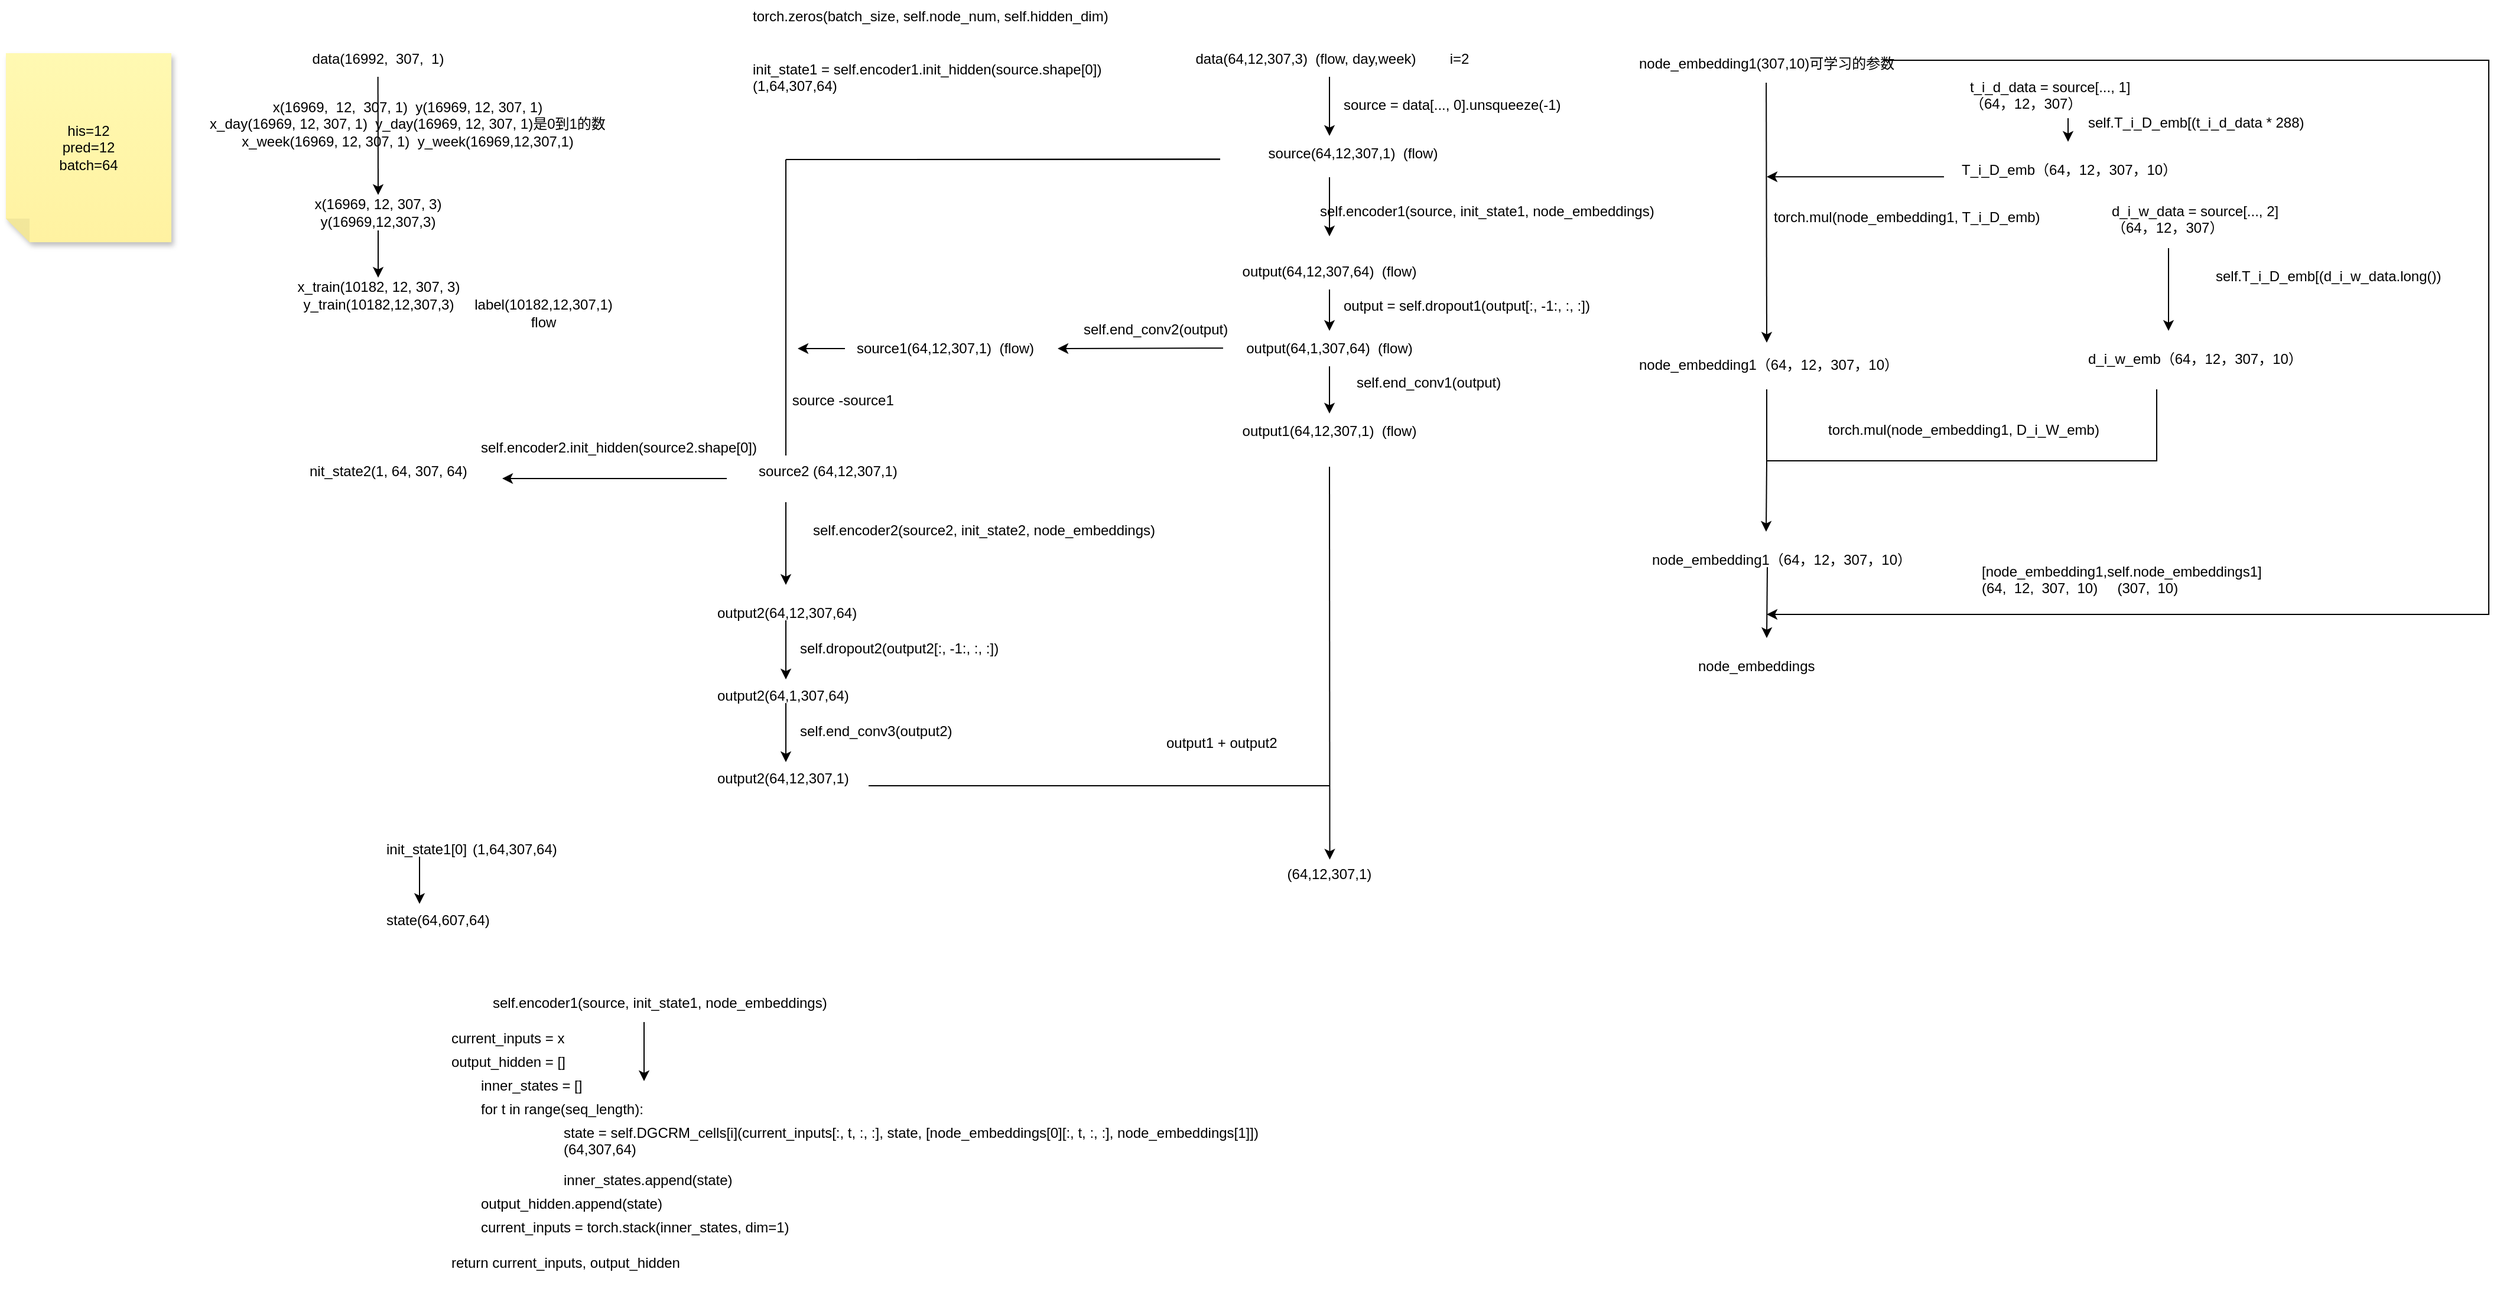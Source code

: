 <mxfile version="24.7.12">
  <diagram name="第 1 页" id="yApHzeJYYiuHWeru3HxS">
    <mxGraphModel dx="1692" dy="2128" grid="1" gridSize="10" guides="1" tooltips="1" connect="1" arrows="1" fold="1" page="1" pageScale="1" pageWidth="827" pageHeight="1169" math="0" shadow="0">
      <root>
        <mxCell id="0" />
        <mxCell id="1" parent="0" />
        <mxCell id="WDNzToIDsKdzvG2eh07D-1" value="data(16992,&amp;nbsp; 307,&amp;nbsp; 1)" style="text;strokeColor=none;align=center;fillColor=none;html=1;verticalAlign=middle;whiteSpace=wrap;rounded=0;" parent="1" vertex="1">
          <mxGeometry x="270" y="10" width="130" height="30" as="geometry" />
        </mxCell>
        <mxCell id="WDNzToIDsKdzvG2eh07D-2" value="his=12&lt;div&gt;pred=12&lt;/div&gt;&lt;div&gt;batch=64&lt;/div&gt;" style="shape=note;whiteSpace=wrap;html=1;backgroundOutline=1;fontColor=#000000;darkOpacity=0.05;fillColor=#FFF9B2;strokeColor=none;fillStyle=solid;direction=west;gradientDirection=north;gradientColor=#FFF2A1;shadow=1;size=20;pointerEvents=1;" parent="1" vertex="1">
          <mxGeometry x="20" y="20" width="140" height="160" as="geometry" />
        </mxCell>
        <mxCell id="WDNzToIDsKdzvG2eh07D-3" value="" style="endArrow=classic;html=1;rounded=0;" parent="1" edge="1">
          <mxGeometry width="50" height="50" relative="1" as="geometry">
            <mxPoint x="334.8" y="40" as="sourcePoint" />
            <mxPoint x="335" y="140" as="targetPoint" />
          </mxGeometry>
        </mxCell>
        <mxCell id="WDNzToIDsKdzvG2eh07D-6" value="x(16969,&amp;nbsp; 12,&amp;nbsp; 307, 1)&amp;nbsp; y(16969, 12, 307, 1)&lt;div&gt;x_day(16969, 12, 307, 1)&amp;nbsp; y_day(16969, 12, 307, 1)是0到1的数&lt;/div&gt;&lt;div&gt;x_week(16969, 12, 307, 1)&amp;nbsp; y_week(16969,12,307,1)&lt;/div&gt;" style="text;strokeColor=none;align=center;fillColor=none;html=1;verticalAlign=middle;whiteSpace=wrap;rounded=0;" parent="1" vertex="1">
          <mxGeometry x="190" y="80" width="340" as="geometry" />
        </mxCell>
        <mxCell id="WDNzToIDsKdzvG2eh07D-11" style="edgeStyle=orthogonalEdgeStyle;rounded=0;orthogonalLoop=1;jettySize=auto;html=1;" parent="1" source="WDNzToIDsKdzvG2eh07D-9" target="WDNzToIDsKdzvG2eh07D-10" edge="1">
          <mxGeometry relative="1" as="geometry" />
        </mxCell>
        <mxCell id="WDNzToIDsKdzvG2eh07D-9" value="x(16969, 12, 307, 3)&lt;div&gt;y(16969,12,307,3)&lt;/div&gt;" style="text;strokeColor=none;align=center;fillColor=none;html=1;verticalAlign=middle;whiteSpace=wrap;rounded=0;" parent="1" vertex="1">
          <mxGeometry x="275" y="140" width="120" height="30" as="geometry" />
        </mxCell>
        <mxCell id="WDNzToIDsKdzvG2eh07D-10" value="x_train(10182, 12, 307, 3)&lt;div&gt;y_train(10182,12,307,3)&lt;/div&gt;" style="text;strokeColor=none;align=center;fillColor=none;html=1;verticalAlign=middle;whiteSpace=wrap;rounded=0;" parent="1" vertex="1">
          <mxGeometry x="257.5" y="210" width="155" height="30" as="geometry" />
        </mxCell>
        <mxCell id="WDNzToIDsKdzvG2eh07D-12" value="data(64,12,307,3)&amp;nbsp; (flow, day,week)" style="text;strokeColor=none;align=center;fillColor=none;html=1;verticalAlign=middle;whiteSpace=wrap;rounded=0;" parent="1" vertex="1">
          <mxGeometry x="1010" y="10" width="220" height="30" as="geometry" />
        </mxCell>
        <mxCell id="WDNzToIDsKdzvG2eh07D-13" value="i=2" style="text;strokeColor=none;align=center;fillColor=none;html=1;verticalAlign=middle;whiteSpace=wrap;rounded=0;" parent="1" vertex="1">
          <mxGeometry x="1220" y="10" width="60" height="30" as="geometry" />
        </mxCell>
        <mxCell id="WDNzToIDsKdzvG2eh07D-14" value="" style="endArrow=classic;html=1;rounded=0;" parent="1" edge="1">
          <mxGeometry width="50" height="50" relative="1" as="geometry">
            <mxPoint x="1140" y="40" as="sourcePoint" />
            <mxPoint x="1140" y="90" as="targetPoint" />
          </mxGeometry>
        </mxCell>
        <mxCell id="WDNzToIDsKdzvG2eh07D-15" value="node_embedding1(307,10)可学习的参数" style="text;whiteSpace=wrap;html=1;" parent="1" vertex="1">
          <mxGeometry x="1400" y="15" width="220" height="40" as="geometry" />
        </mxCell>
        <mxCell id="WDNzToIDsKdzvG2eh07D-23" style="edgeStyle=orthogonalEdgeStyle;rounded=0;orthogonalLoop=1;jettySize=auto;html=1;" parent="1" source="WDNzToIDsKdzvG2eh07D-17" edge="1">
          <mxGeometry relative="1" as="geometry">
            <mxPoint x="1765" y="95" as="targetPoint" />
            <Array as="points">
              <mxPoint x="1765" y="95" />
            </Array>
          </mxGeometry>
        </mxCell>
        <mxCell id="WDNzToIDsKdzvG2eh07D-17" value="t_i_d_data   = source[..., 1]&lt;div&gt;（64，12，307）&lt;/div&gt;" style="text;whiteSpace=wrap;html=1;" parent="1" vertex="1">
          <mxGeometry x="1680" y="35" width="170" height="40" as="geometry" />
        </mxCell>
        <mxCell id="WDNzToIDsKdzvG2eh07D-24" value="self.T_i_D_emb[(t_i_d_data * 288)" style="text;whiteSpace=wrap;html=1;" parent="1" vertex="1">
          <mxGeometry x="1780" y="65" width="220" height="40" as="geometry" />
        </mxCell>
        <mxCell id="WDNzToIDsKdzvG2eh07D-25" value="T_i_D_emb（64，12，307，10）" style="text;whiteSpace=wrap;html=1;" parent="1" vertex="1">
          <mxGeometry x="1672.5" y="105" width="185" height="40" as="geometry" />
        </mxCell>
        <mxCell id="WDNzToIDsKdzvG2eh07D-26" value="" style="endArrow=classic;html=1;rounded=0;" parent="1" edge="1">
          <mxGeometry width="50" height="50" relative="1" as="geometry">
            <mxPoint x="1509.58" y="45" as="sourcePoint" />
            <mxPoint x="1510" y="265" as="targetPoint" />
          </mxGeometry>
        </mxCell>
        <mxCell id="WDNzToIDsKdzvG2eh07D-27" value="" style="endArrow=classic;html=1;rounded=0;" parent="1" edge="1">
          <mxGeometry width="50" height="50" relative="1" as="geometry">
            <mxPoint x="1660" y="124.58" as="sourcePoint" />
            <mxPoint x="1510" y="124.58" as="targetPoint" />
          </mxGeometry>
        </mxCell>
        <UserObject label="torch.mul(node_embedding1, T_i_D_emb)" id="WDNzToIDsKdzvG2eh07D-28">
          <mxCell style="text;whiteSpace=wrap;html=1;" parent="1" vertex="1">
            <mxGeometry x="1514" y="145" width="230" height="30" as="geometry" />
          </mxCell>
        </UserObject>
        <mxCell id="WDNzToIDsKdzvG2eh07D-29" value="node_embedding1（64，12，307，10）" style="text;whiteSpace=wrap;html=1;" parent="1" vertex="1">
          <mxGeometry x="1400" y="270" width="240" height="40" as="geometry" />
        </mxCell>
        <mxCell id="WDNzToIDsKdzvG2eh07D-30" value="d_i_w_data   = source[..., 2]&lt;div&gt;（64，12，307）&lt;/div&gt;" style="text;whiteSpace=wrap;html=1;" parent="1" vertex="1">
          <mxGeometry x="1800" y="140" width="170" height="40" as="geometry" />
        </mxCell>
        <mxCell id="WDNzToIDsKdzvG2eh07D-33" value="self.T_i_D_emb[(d_i_w_data.long())" style="text;whiteSpace=wrap;html=1;" parent="1" vertex="1">
          <mxGeometry x="1887.5" y="195" width="220" height="40" as="geometry" />
        </mxCell>
        <mxCell id="WDNzToIDsKdzvG2eh07D-34" value="d_i_w_emb（64，12，307，10）" style="text;whiteSpace=wrap;html=1;" parent="1" vertex="1">
          <mxGeometry x="1780" y="265" width="185" height="40" as="geometry" />
        </mxCell>
        <mxCell id="WDNzToIDsKdzvG2eh07D-35" value="" style="endArrow=classic;html=1;rounded=0;" parent="1" edge="1">
          <mxGeometry width="50" height="50" relative="1" as="geometry">
            <mxPoint x="1850" y="185" as="sourcePoint" />
            <mxPoint x="1850" y="255" as="targetPoint" />
          </mxGeometry>
        </mxCell>
        <mxCell id="WDNzToIDsKdzvG2eh07D-38" value="" style="shape=partialRectangle;whiteSpace=wrap;html=1;bottom=1;right=1;left=1;top=0;fillColor=none;routingCenterX=-0.5;" parent="1" vertex="1">
          <mxGeometry x="1510" y="305" width="330" height="60" as="geometry" />
        </mxCell>
        <UserObject label="torch.mul(node_embedding1, D_i_W_emb)" id="WDNzToIDsKdzvG2eh07D-40">
          <mxCell style="text;whiteSpace=wrap;html=1;" parent="1" vertex="1">
            <mxGeometry x="1560" y="325" width="260" height="40" as="geometry" />
          </mxCell>
        </UserObject>
        <mxCell id="WDNzToIDsKdzvG2eh07D-43" value="node_embedding1（64，12，307，10）" style="text;whiteSpace=wrap;html=1;" parent="1" vertex="1">
          <mxGeometry x="1411" y="435" width="240" height="40" as="geometry" />
        </mxCell>
        <mxCell id="WDNzToIDsKdzvG2eh07D-44" value="source(64,12,307,1)&amp;nbsp; (flow)" style="text;strokeColor=none;align=center;fillColor=none;html=1;verticalAlign=middle;whiteSpace=wrap;rounded=0;" parent="1" vertex="1">
          <mxGeometry x="1050" y="90" width="220" height="30" as="geometry" />
        </mxCell>
        <mxCell id="WDNzToIDsKdzvG2eh07D-45" value="" style="endArrow=classic;html=1;rounded=0;" parent="1" edge="1">
          <mxGeometry width="50" height="50" relative="1" as="geometry">
            <mxPoint x="1140" y="125" as="sourcePoint" />
            <mxPoint x="1140" y="175" as="targetPoint" />
          </mxGeometry>
        </mxCell>
        <UserObject label="init_state1 = self.encoder1.init_hidden(source.shape[0])&lt;div&gt;(1,64,307,64)&lt;/div&gt;" id="WDNzToIDsKdzvG2eh07D-47">
          <mxCell style="text;whiteSpace=wrap;html=1;" parent="1" vertex="1">
            <mxGeometry x="650" y="20" width="330" height="40" as="geometry" />
          </mxCell>
        </UserObject>
        <mxCell id="WDNzToIDsKdzvG2eh07D-48" value="self.encoder1(source, init_state1, node_embeddings)" style="text;whiteSpace=wrap;html=1;" parent="1" vertex="1">
          <mxGeometry x="1130" y="140" width="320" height="40" as="geometry" />
        </mxCell>
        <mxCell id="WDNzToIDsKdzvG2eh07D-53" style="edgeStyle=orthogonalEdgeStyle;rounded=0;orthogonalLoop=1;jettySize=auto;html=1;" parent="1" source="WDNzToIDsKdzvG2eh07D-49" target="WDNzToIDsKdzvG2eh07D-52" edge="1">
          <mxGeometry relative="1" as="geometry" />
        </mxCell>
        <mxCell id="WDNzToIDsKdzvG2eh07D-49" value="output(64,12,307,64)&amp;nbsp; (flow)" style="text;strokeColor=none;align=center;fillColor=none;html=1;verticalAlign=middle;whiteSpace=wrap;rounded=0;" parent="1" vertex="1">
          <mxGeometry x="1030" y="190" width="220" height="30" as="geometry" />
        </mxCell>
        <mxCell id="WDNzToIDsKdzvG2eh07D-56" style="edgeStyle=orthogonalEdgeStyle;rounded=0;orthogonalLoop=1;jettySize=auto;html=1;" parent="1" source="WDNzToIDsKdzvG2eh07D-52" target="WDNzToIDsKdzvG2eh07D-55" edge="1">
          <mxGeometry relative="1" as="geometry" />
        </mxCell>
        <mxCell id="WDNzToIDsKdzvG2eh07D-52" value="output(64,1,307,64)&amp;nbsp; (flow)" style="text;strokeColor=none;align=center;fillColor=none;html=1;verticalAlign=middle;whiteSpace=wrap;rounded=0;" parent="1" vertex="1">
          <mxGeometry x="1030" y="255" width="220" height="30" as="geometry" />
        </mxCell>
        <mxCell id="WDNzToIDsKdzvG2eh07D-54" value="output = self.dropout1(output[:, -1:, :, :])" style="text;whiteSpace=wrap;html=1;" parent="1" vertex="1">
          <mxGeometry x="1150" y="220" width="240" height="40" as="geometry" />
        </mxCell>
        <mxCell id="WDNzToIDsKdzvG2eh07D-55" value="output1(64,12,307,1)&amp;nbsp; (flow)" style="text;strokeColor=none;align=center;fillColor=none;html=1;verticalAlign=middle;whiteSpace=wrap;rounded=0;" parent="1" vertex="1">
          <mxGeometry x="1030" y="325" width="220" height="30" as="geometry" />
        </mxCell>
        <mxCell id="WDNzToIDsKdzvG2eh07D-57" value="self.end_conv1(output)" style="text;whiteSpace=wrap;html=1;" parent="1" vertex="1">
          <mxGeometry x="1161" y="285" width="160" height="40" as="geometry" />
        </mxCell>
        <mxCell id="WDNzToIDsKdzvG2eh07D-58" value="" style="endArrow=classic;html=1;rounded=0;" parent="1" edge="1">
          <mxGeometry width="50" height="50" relative="1" as="geometry">
            <mxPoint x="1050" y="269.58" as="sourcePoint" />
            <mxPoint x="910" y="270" as="targetPoint" />
          </mxGeometry>
        </mxCell>
        <mxCell id="WDNzToIDsKdzvG2eh07D-59" value="self.end_conv2(output)" style="text;whiteSpace=wrap;html=1;" parent="1" vertex="1">
          <mxGeometry x="930" y="240" width="160" height="20" as="geometry" />
        </mxCell>
        <mxCell id="WDNzToIDsKdzvG2eh07D-60" value="source1(64,12,307,1)&amp;nbsp; (flow)" style="text;strokeColor=none;align=center;fillColor=none;html=1;verticalAlign=middle;whiteSpace=wrap;rounded=0;" parent="1" vertex="1">
          <mxGeometry x="705" y="255" width="220" height="30" as="geometry" />
        </mxCell>
        <mxCell id="WDNzToIDsKdzvG2eh07D-62" value="" style="endArrow=none;html=1;rounded=0;" parent="1" edge="1">
          <mxGeometry width="50" height="50" relative="1" as="geometry">
            <mxPoint x="680" y="110" as="sourcePoint" />
            <mxPoint x="1047.5" y="109.8" as="targetPoint" />
            <Array as="points">
              <mxPoint x="1047.5" y="109.8" />
            </Array>
          </mxGeometry>
        </mxCell>
        <mxCell id="WDNzToIDsKdzvG2eh07D-63" value="" style="endArrow=none;html=1;rounded=0;" parent="1" edge="1">
          <mxGeometry width="50" height="50" relative="1" as="geometry">
            <mxPoint x="680" y="110" as="sourcePoint" />
            <mxPoint x="1047.5" y="109.8" as="targetPoint" />
            <Array as="points">
              <mxPoint x="1047.5" y="109.8" />
            </Array>
          </mxGeometry>
        </mxCell>
        <mxCell id="WDNzToIDsKdzvG2eh07D-64" value="" style="endArrow=none;html=1;rounded=0;" parent="1" edge="1">
          <mxGeometry width="50" height="50" relative="1" as="geometry">
            <mxPoint x="680" y="360.457" as="sourcePoint" />
            <mxPoint x="680" y="110" as="targetPoint" />
          </mxGeometry>
        </mxCell>
        <mxCell id="WDNzToIDsKdzvG2eh07D-66" value="" style="endArrow=classic;html=1;rounded=0;" parent="1" edge="1">
          <mxGeometry width="50" height="50" relative="1" as="geometry">
            <mxPoint x="730" y="270" as="sourcePoint" />
            <mxPoint x="690" y="270" as="targetPoint" />
          </mxGeometry>
        </mxCell>
        <mxCell id="WDNzToIDsKdzvG2eh07D-67" value="&amp;nbsp;source -source1" style="text;whiteSpace=wrap;html=1;" parent="1" vertex="1">
          <mxGeometry x="680" y="300" width="180" height="40" as="geometry" />
        </mxCell>
        <mxCell id="WDNzToIDsKdzvG2eh07D-68" value="source2 (64,12,307,1)" style="text;whiteSpace=wrap;html=1;" parent="1" vertex="1">
          <mxGeometry x="655" y="360" width="145" height="20" as="geometry" />
        </mxCell>
        <mxCell id="WDNzToIDsKdzvG2eh07D-69" value="" style="endArrow=classic;html=1;rounded=0;" parent="1" edge="1">
          <mxGeometry width="50" height="50" relative="1" as="geometry">
            <mxPoint x="630" y="380" as="sourcePoint" />
            <mxPoint x="440" y="380" as="targetPoint" />
          </mxGeometry>
        </mxCell>
        <UserObject label="self.encoder2.init_hidden(source2.shape[0])" id="WDNzToIDsKdzvG2eh07D-70">
          <mxCell style="text;whiteSpace=wrap;html=1;" parent="1" vertex="1">
            <mxGeometry x="420" y="340" width="270" height="40" as="geometry" />
          </mxCell>
        </UserObject>
        <mxCell id="WDNzToIDsKdzvG2eh07D-71" value="nit_state2(1, 64, 307, 64)" style="text;whiteSpace=wrap;html=1;" parent="1" vertex="1">
          <mxGeometry x="275" y="360" width="150" height="30" as="geometry" />
        </mxCell>
        <mxCell id="WDNzToIDsKdzvG2eh07D-72" value="" style="endArrow=classic;html=1;rounded=0;" parent="1" edge="1">
          <mxGeometry width="50" height="50" relative="1" as="geometry">
            <mxPoint x="680" y="400" as="sourcePoint" />
            <mxPoint x="680" y="470" as="targetPoint" />
          </mxGeometry>
        </mxCell>
        <mxCell id="WDNzToIDsKdzvG2eh07D-74" value="self.encoder2(source2, init_state2, node_embeddings)" style="text;whiteSpace=wrap;html=1;" parent="1" vertex="1">
          <mxGeometry x="701" y="410" width="320" height="40" as="geometry" />
        </mxCell>
        <mxCell id="WDNzToIDsKdzvG2eh07D-78" style="edgeStyle=orthogonalEdgeStyle;rounded=0;orthogonalLoop=1;jettySize=auto;html=1;" parent="1" source="WDNzToIDsKdzvG2eh07D-76" target="WDNzToIDsKdzvG2eh07D-77" edge="1">
          <mxGeometry relative="1" as="geometry" />
        </mxCell>
        <mxCell id="WDNzToIDsKdzvG2eh07D-76" value="output2(64,12,307,64)" style="text;whiteSpace=wrap;html=1;" parent="1" vertex="1">
          <mxGeometry x="620" y="480" width="120" height="20" as="geometry" />
        </mxCell>
        <mxCell id="WDNzToIDsKdzvG2eh07D-81" style="edgeStyle=orthogonalEdgeStyle;rounded=0;orthogonalLoop=1;jettySize=auto;html=1;" parent="1" source="WDNzToIDsKdzvG2eh07D-77" target="WDNzToIDsKdzvG2eh07D-80" edge="1">
          <mxGeometry relative="1" as="geometry" />
        </mxCell>
        <mxCell id="WDNzToIDsKdzvG2eh07D-77" value="output2(64,1,307,64)" style="text;whiteSpace=wrap;html=1;" parent="1" vertex="1">
          <mxGeometry x="620" y="550" width="120" height="20" as="geometry" />
        </mxCell>
        <mxCell id="WDNzToIDsKdzvG2eh07D-79" value="self.dropout2(output2[:, -1:, :, :])" style="text;whiteSpace=wrap;html=1;" parent="1" vertex="1">
          <mxGeometry x="690" y="510" width="200" height="40" as="geometry" />
        </mxCell>
        <mxCell id="WDNzToIDsKdzvG2eh07D-80" value="output2(64,12,307,1)" style="text;whiteSpace=wrap;html=1;" parent="1" vertex="1">
          <mxGeometry x="620" y="620" width="120" height="20" as="geometry" />
        </mxCell>
        <mxCell id="WDNzToIDsKdzvG2eh07D-82" value="self.end_conv3(output2)" style="text;whiteSpace=wrap;html=1;" parent="1" vertex="1">
          <mxGeometry x="690" y="580" width="160" height="40" as="geometry" />
        </mxCell>
        <mxCell id="WDNzToIDsKdzvG2eh07D-83" value="" style="endArrow=classic;html=1;rounded=0;" parent="1" edge="1">
          <mxGeometry width="50" height="50" relative="1" as="geometry">
            <mxPoint x="1140" y="370" as="sourcePoint" />
            <mxPoint x="1140.25" y="702.5" as="targetPoint" />
          </mxGeometry>
        </mxCell>
        <mxCell id="WDNzToIDsKdzvG2eh07D-84" value="" style="endArrow=none;html=1;rounded=0;" parent="1" edge="1">
          <mxGeometry width="50" height="50" relative="1" as="geometry">
            <mxPoint x="750" y="640" as="sourcePoint" />
            <mxPoint x="1140" y="640" as="targetPoint" />
          </mxGeometry>
        </mxCell>
        <mxCell id="WDNzToIDsKdzvG2eh07D-86" value="output1 + output2" style="text;whiteSpace=wrap;html=1;" parent="1" vertex="1">
          <mxGeometry x="1000" y="590" width="130" height="40" as="geometry" />
        </mxCell>
        <mxCell id="WDNzToIDsKdzvG2eh07D-87" value="(64,12,307,1)" style="text;strokeColor=none;align=center;fillColor=none;html=1;verticalAlign=middle;whiteSpace=wrap;rounded=0;" parent="1" vertex="1">
          <mxGeometry x="1090" y="700" width="100" height="30" as="geometry" />
        </mxCell>
        <mxCell id="nMJao5T103a0Re7VRpDL-1" value="" style="endArrow=classic;html=1;rounded=0;" parent="1" edge="1">
          <mxGeometry width="50" height="50" relative="1" as="geometry">
            <mxPoint x="1510" y="365" as="sourcePoint" />
            <mxPoint x="1509.5" y="425" as="targetPoint" />
          </mxGeometry>
        </mxCell>
        <mxCell id="nMJao5T103a0Re7VRpDL-2" value="source = data[..., 0].unsqueeze(-1)" style="text;whiteSpace=wrap;html=1;" parent="1" vertex="1">
          <mxGeometry x="1150" y="50" width="230" height="40" as="geometry" />
        </mxCell>
        <mxCell id="nMJao5T103a0Re7VRpDL-3" value="[node_embedding1,self.node_embeddings1]&lt;div&gt;(64,&amp;nbsp; 12,&amp;nbsp; 307,&amp;nbsp; 10)&amp;nbsp; &amp;nbsp; &amp;nbsp;(307,&amp;nbsp; 10)&lt;/div&gt;" style="text;whiteSpace=wrap;html=1;" parent="1" vertex="1">
          <mxGeometry x="1690" y="445" width="250" height="50" as="geometry" />
        </mxCell>
        <mxCell id="nMJao5T103a0Re7VRpDL-4" value="" style="endArrow=classic;html=1;rounded=0;" parent="1" edge="1">
          <mxGeometry width="50" height="50" relative="1" as="geometry">
            <mxPoint x="1510.5" y="455" as="sourcePoint" />
            <mxPoint x="1510" y="515" as="targetPoint" />
          </mxGeometry>
        </mxCell>
        <mxCell id="nMJao5T103a0Re7VRpDL-5" value="" style="endArrow=classic;html=1;rounded=0;edgeStyle=orthogonalEdgeStyle;" parent="1" edge="1">
          <mxGeometry width="50" height="50" relative="1" as="geometry">
            <mxPoint x="1610" y="25" as="sourcePoint" />
            <mxPoint x="1510" y="495" as="targetPoint" />
            <Array as="points">
              <mxPoint x="1610" y="26" />
              <mxPoint x="2121" y="26" />
              <mxPoint x="2121" y="495" />
              <mxPoint x="1920" y="495" />
            </Array>
          </mxGeometry>
        </mxCell>
        <mxCell id="nMJao5T103a0Re7VRpDL-9" value="node_embeddings" style="text;whiteSpace=wrap;html=1;" parent="1" vertex="1">
          <mxGeometry x="1450" y="525" width="140" height="40" as="geometry" />
        </mxCell>
        <mxCell id="CCc3rt2gpf3KJTV6QmEU-1" value="label(10182,12,307,1)&lt;div&gt;flow&lt;/div&gt;" style="text;strokeColor=none;align=center;fillColor=none;html=1;verticalAlign=middle;whiteSpace=wrap;rounded=0;" vertex="1" parent="1">
          <mxGeometry x="395" y="225" width="160" height="30" as="geometry" />
        </mxCell>
        <mxCell id="CCc3rt2gpf3KJTV6QmEU-2" value="self.encoder1(source, init_state1, node_embeddings)" style="text;whiteSpace=wrap;html=1;" vertex="1" parent="1">
          <mxGeometry x="430" y="810" width="320" height="40" as="geometry" />
        </mxCell>
        <mxCell id="CCc3rt2gpf3KJTV6QmEU-3" value="" style="endArrow=classic;html=1;rounded=0;" edge="1" parent="1">
          <mxGeometry width="50" height="50" relative="1" as="geometry">
            <mxPoint x="560" y="840" as="sourcePoint" />
            <mxPoint x="560" y="890" as="targetPoint" />
          </mxGeometry>
        </mxCell>
        <mxCell id="CCc3rt2gpf3KJTV6QmEU-4" value="init_state1[0]" style="text;whiteSpace=wrap;html=1;" vertex="1" parent="1">
          <mxGeometry x="340" y="680" width="90" height="40" as="geometry" />
        </mxCell>
        <mxCell id="CCc3rt2gpf3KJTV6QmEU-5" value="" style="endArrow=classic;html=1;rounded=0;" edge="1" parent="1">
          <mxGeometry width="50" height="50" relative="1" as="geometry">
            <mxPoint x="370" y="700" as="sourcePoint" />
            <mxPoint x="370" y="740" as="targetPoint" />
          </mxGeometry>
        </mxCell>
        <mxCell id="CCc3rt2gpf3KJTV6QmEU-6" value="state(64,607,64)" style="text;whiteSpace=wrap;html=1;" vertex="1" parent="1">
          <mxGeometry x="340" y="740" width="110" height="40" as="geometry" />
        </mxCell>
        <mxCell id="CCc3rt2gpf3KJTV6QmEU-7" value="(1,64,307,64)" style="text;whiteSpace=wrap;html=1;" vertex="1" parent="1">
          <mxGeometry x="412.5" y="680" width="100" height="40" as="geometry" />
        </mxCell>
        <mxCell id="CCc3rt2gpf3KJTV6QmEU-8" value="for t in range(seq_length):" style="text;whiteSpace=wrap;html=1;" vertex="1" parent="1">
          <mxGeometry x="420" y="900" width="170" height="40" as="geometry" />
        </mxCell>
        <mxCell id="CCc3rt2gpf3KJTV6QmEU-9" value="state = self.DGCRM_cells[i](current_inputs[:, t, :, :], state, [node_embeddings[0][:, t, :, :], node_embeddings[1]])&lt;div&gt;(64,307,64)&lt;/div&gt;" style="text;whiteSpace=wrap;html=1;" vertex="1" parent="1">
          <mxGeometry x="490" y="920" width="630" height="60" as="geometry" />
        </mxCell>
        <UserObject label="inner_states.append(state)" id="CCc3rt2gpf3KJTV6QmEU-10">
          <mxCell style="text;whiteSpace=wrap;html=1;" vertex="1" parent="1">
            <mxGeometry x="490" y="960" width="180" height="40" as="geometry" />
          </mxCell>
        </UserObject>
        <mxCell id="CCc3rt2gpf3KJTV6QmEU-11" value="inner_states = []" style="text;whiteSpace=wrap;html=1;" vertex="1" parent="1">
          <mxGeometry x="420" y="880" width="120" height="40" as="geometry" />
        </mxCell>
        <mxCell id="CCc3rt2gpf3KJTV6QmEU-12" value="output_hidden = []" style="text;whiteSpace=wrap;html=1;" vertex="1" parent="1">
          <mxGeometry x="395" y="860" width="130" height="40" as="geometry" />
        </mxCell>
        <mxCell id="CCc3rt2gpf3KJTV6QmEU-13" value="current_inputs = x" style="text;whiteSpace=wrap;html=1;" vertex="1" parent="1">
          <mxGeometry x="395" y="840" width="130" height="40" as="geometry" />
        </mxCell>
        <UserObject label="output_hidden.append(state)" id="CCc3rt2gpf3KJTV6QmEU-14">
          <mxCell style="text;whiteSpace=wrap;html=1;" vertex="1" parent="1">
            <mxGeometry x="420" y="980" width="190" height="40" as="geometry" />
          </mxCell>
        </UserObject>
        <UserObject label="current_inputs = torch.stack(inner_states, dim=1)" id="CCc3rt2gpf3KJTV6QmEU-15">
          <mxCell style="text;whiteSpace=wrap;html=1;" vertex="1" parent="1">
            <mxGeometry x="420" y="1000" width="290" height="40" as="geometry" />
          </mxCell>
        </UserObject>
        <mxCell id="CCc3rt2gpf3KJTV6QmEU-16" value="return current_inputs, output_hidden" style="text;whiteSpace=wrap;html=1;" vertex="1" parent="1">
          <mxGeometry x="395" y="1030" width="230" height="40" as="geometry" />
        </mxCell>
        <UserObject label="torch.zeros(batch_size, self.node_num, self.hidden_dim)" id="CCc3rt2gpf3KJTV6QmEU-17">
          <mxCell style="text;whiteSpace=wrap;html=1;" vertex="1" parent="1">
            <mxGeometry x="650" y="-25" width="330" height="40" as="geometry" />
          </mxCell>
        </UserObject>
      </root>
    </mxGraphModel>
  </diagram>
</mxfile>
